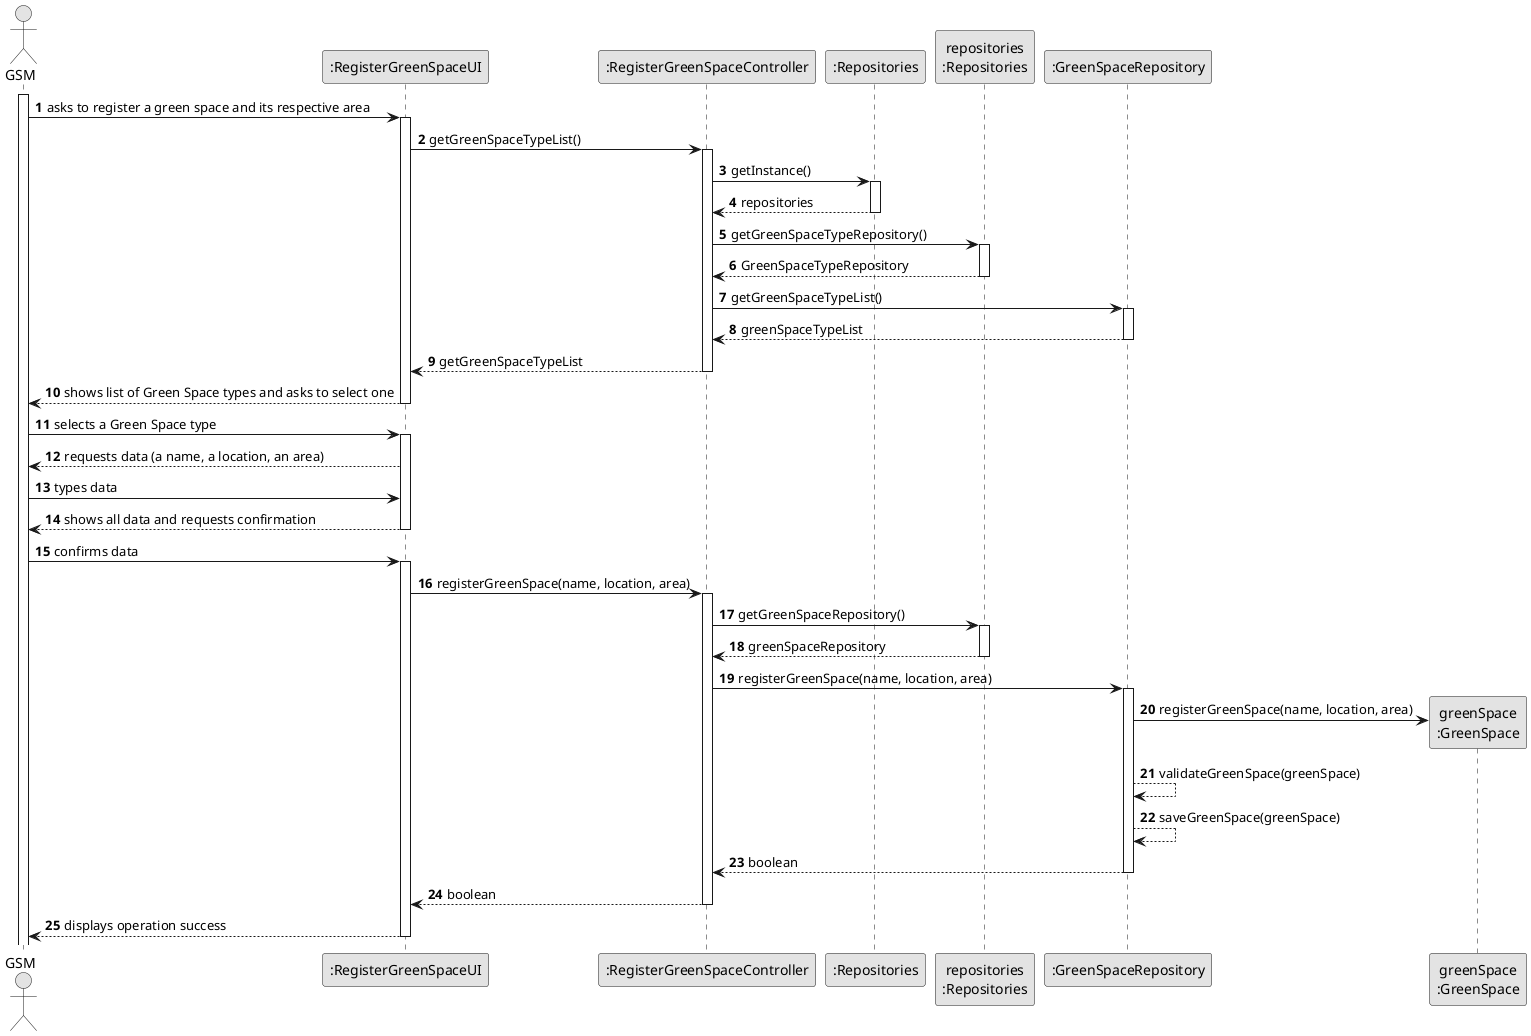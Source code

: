 @startuml
skinparam monochrome true
skinparam packageStyle rectangle
skinparam shadowing false

autonumber

'hide footbox
actor "GSM" as ADM
participant ":RegisterGreenSpaceUI" as UI
participant ":RegisterGreenSpaceController" as CTRL
participant ":Repositories" as RepositorySingleton
participant "repositories\n:Repositories" as PLAT

participant ":GreenSpaceRepository" as GSR
participant "greenSpace\n:GreenSpace" as GS

activate ADM

    ADM -> UI : asks to register a green space and its respective area
    activate UI

            UI -> CTRL : getGreenSpaceTypeList()
            activate CTRL

                CTRL -> RepositorySingleton : getInstance()
                activate RepositorySingleton

                    RepositorySingleton --> CTRL : repositories
                deactivate RepositorySingleton

                CTRL -> PLAT : getGreenSpaceTypeRepository()
                activate PLAT

                    PLAT --> CTRL : GreenSpaceTypeRepository
                deactivate PLAT

                CTRL -> GSR : getGreenSpaceTypeList()
                activate GSR

                    GSR --> CTRL : greenSpaceTypeList
                deactivate GSR

                CTRL --> UI : getGreenSpaceTypeList
            deactivate CTRL

            UI --> ADM : shows list of Green Space types and asks to select one
    deactivate UI

    ADM -> UI : selects a Green Space type
    activate UI

        UI --> ADM : requests data (a name, a location, an area)

    ADM -> UI : types data


        UI --> ADM : shows all data and requests confirmation
    deactivate UI

    ADM -> UI : confirms data
    activate UI

            UI -> CTRL : registerGreenSpace(name, location, area)
            activate CTRL

                CTRL -> PLAT : getGreenSpaceRepository()
                activate PLAT

                    PLAT --> CTRL : greenSpaceRepository
                deactivate PLAT

                CTRL -> GSR : registerGreenSpace(name, location, area)
                activate GSR

                    GSR -> GS** : registerGreenSpace(name, location, area)
                    GSR --> GSR : validateGreenSpace(greenSpace)
                    GSR --> GSR : saveGreenSpace(greenSpace)
                    GSR --> CTRL : boolean
                deactivate GSR

                CTRL --> UI : boolean
            deactivate CTRL
        UI --> ADM : displays operation success

deactivate

@enduml